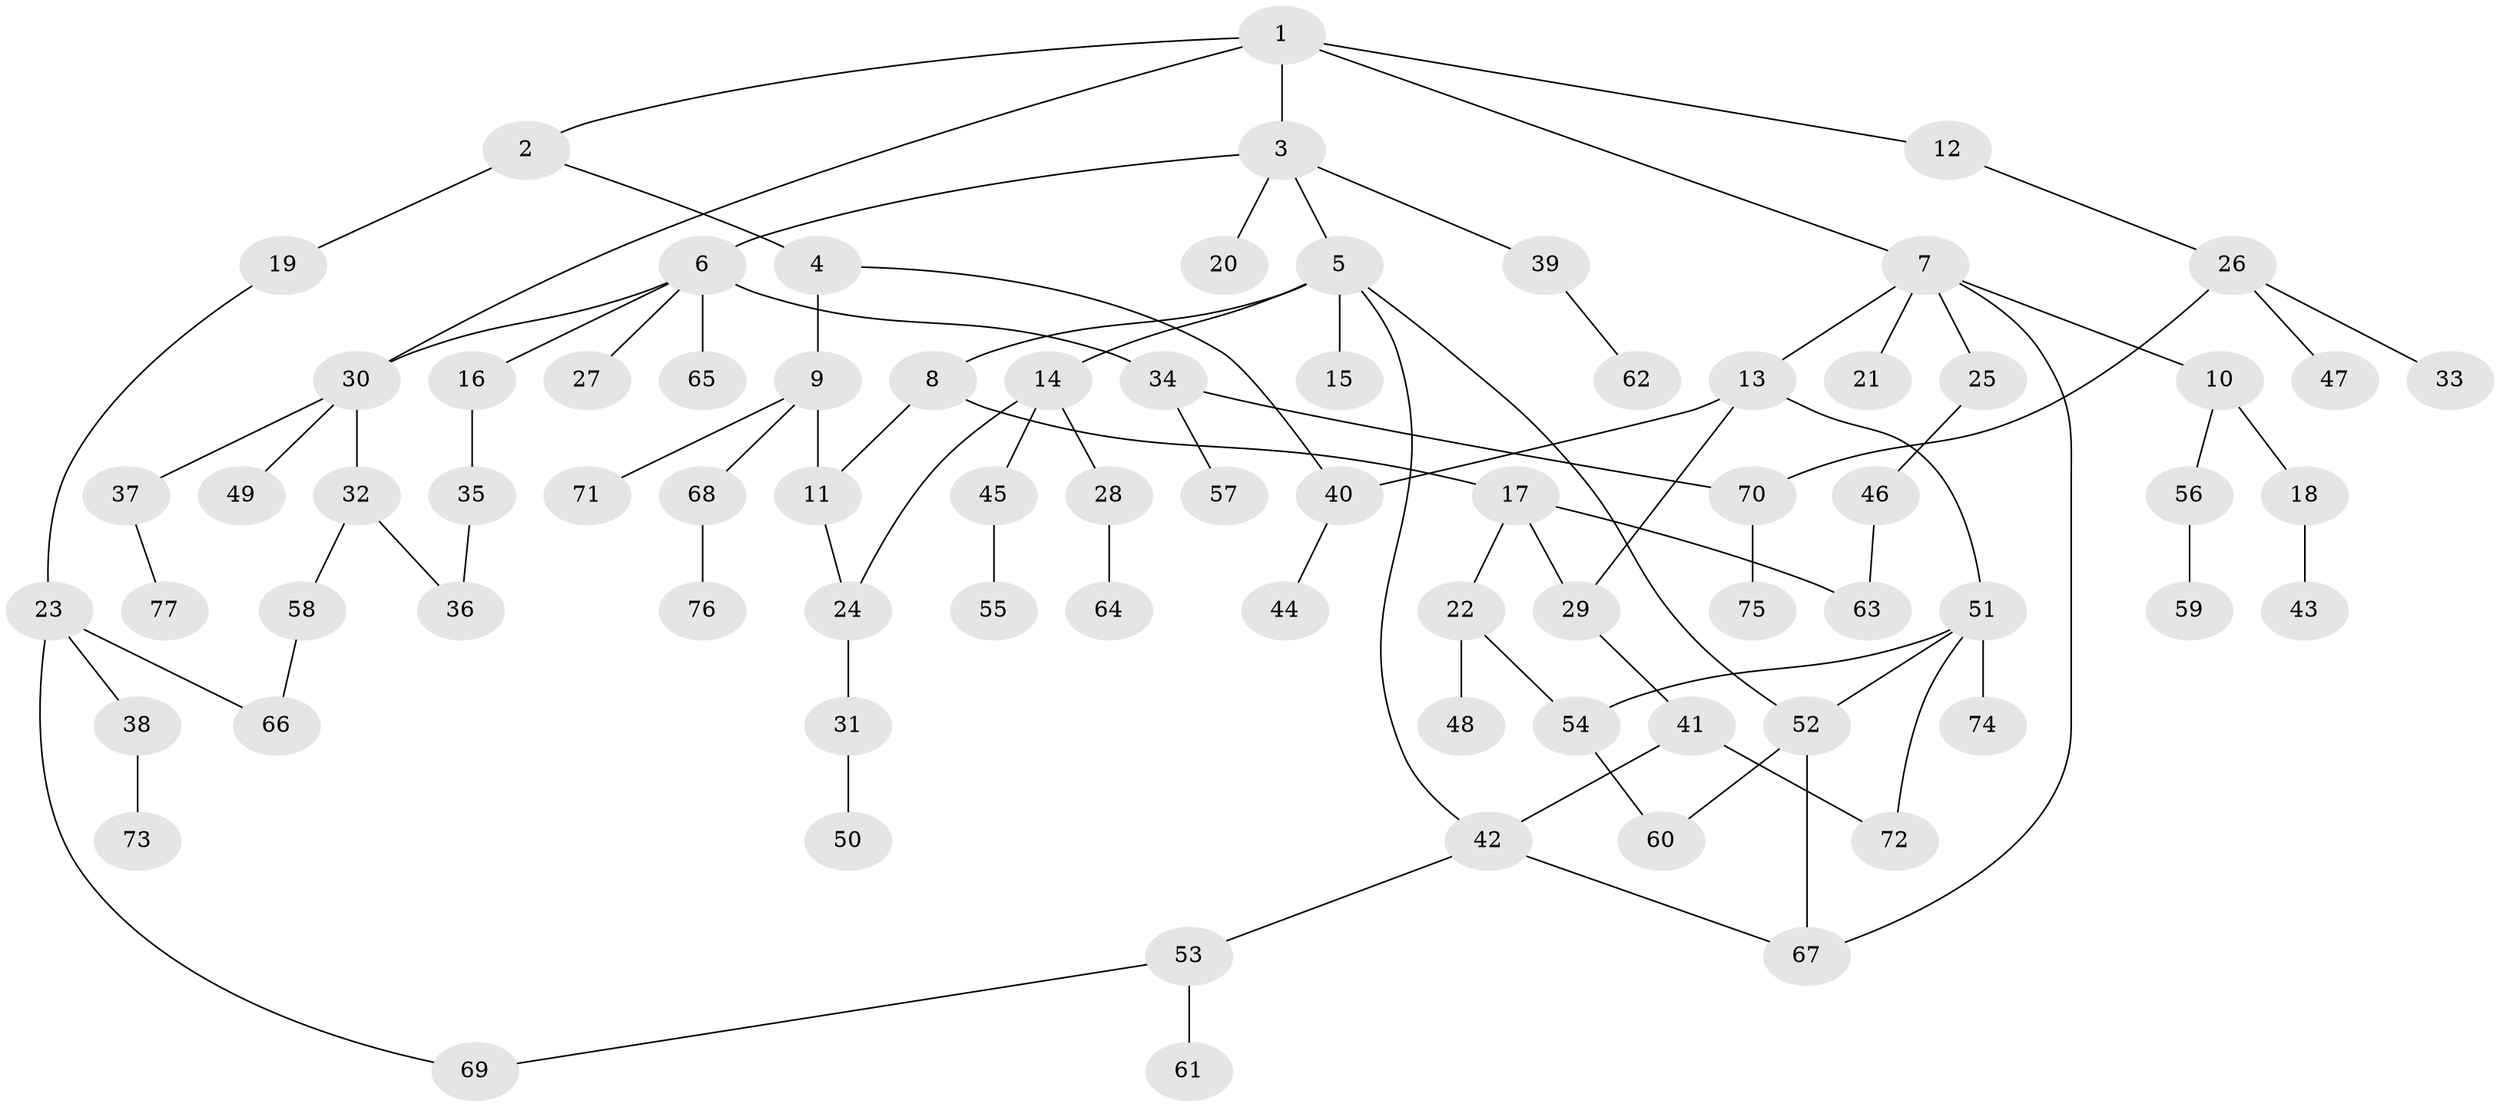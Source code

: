 // Generated by graph-tools (version 1.1) at 2025/49/03/09/25 03:49:23]
// undirected, 77 vertices, 93 edges
graph export_dot {
graph [start="1"]
  node [color=gray90,style=filled];
  1;
  2;
  3;
  4;
  5;
  6;
  7;
  8;
  9;
  10;
  11;
  12;
  13;
  14;
  15;
  16;
  17;
  18;
  19;
  20;
  21;
  22;
  23;
  24;
  25;
  26;
  27;
  28;
  29;
  30;
  31;
  32;
  33;
  34;
  35;
  36;
  37;
  38;
  39;
  40;
  41;
  42;
  43;
  44;
  45;
  46;
  47;
  48;
  49;
  50;
  51;
  52;
  53;
  54;
  55;
  56;
  57;
  58;
  59;
  60;
  61;
  62;
  63;
  64;
  65;
  66;
  67;
  68;
  69;
  70;
  71;
  72;
  73;
  74;
  75;
  76;
  77;
  1 -- 2;
  1 -- 3;
  1 -- 7;
  1 -- 12;
  1 -- 30;
  2 -- 4;
  2 -- 19;
  3 -- 5;
  3 -- 6;
  3 -- 20;
  3 -- 39;
  4 -- 9;
  4 -- 40;
  5 -- 8;
  5 -- 14;
  5 -- 15;
  5 -- 42;
  5 -- 52;
  6 -- 16;
  6 -- 27;
  6 -- 34;
  6 -- 65;
  6 -- 30;
  7 -- 10;
  7 -- 13;
  7 -- 21;
  7 -- 25;
  7 -- 67;
  8 -- 17;
  8 -- 11;
  9 -- 11;
  9 -- 68;
  9 -- 71;
  10 -- 18;
  10 -- 56;
  11 -- 24;
  12 -- 26;
  13 -- 51;
  13 -- 29;
  13 -- 40;
  14 -- 24;
  14 -- 28;
  14 -- 45;
  16 -- 35;
  17 -- 22;
  17 -- 29;
  17 -- 63;
  18 -- 43;
  19 -- 23;
  22 -- 48;
  22 -- 54;
  23 -- 38;
  23 -- 66;
  23 -- 69;
  24 -- 31;
  25 -- 46;
  26 -- 33;
  26 -- 47;
  26 -- 70;
  28 -- 64;
  29 -- 41;
  30 -- 32;
  30 -- 37;
  30 -- 49;
  31 -- 50;
  32 -- 36;
  32 -- 58;
  34 -- 57;
  34 -- 70;
  35 -- 36;
  37 -- 77;
  38 -- 73;
  39 -- 62;
  40 -- 44;
  41 -- 72;
  41 -- 42;
  42 -- 53;
  42 -- 67;
  45 -- 55;
  46 -- 63;
  51 -- 54;
  51 -- 72;
  51 -- 74;
  51 -- 52;
  52 -- 67;
  52 -- 60;
  53 -- 61;
  53 -- 69;
  54 -- 60;
  56 -- 59;
  58 -- 66;
  68 -- 76;
  70 -- 75;
}
